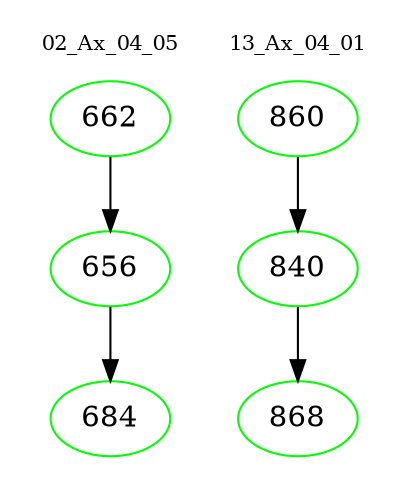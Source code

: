 digraph{
subgraph cluster_0 {
color = white
label = "02_Ax_04_05";
fontsize=10;
T0_662 [label="662", color="green"]
T0_662 -> T0_656 [color="black"]
T0_656 [label="656", color="green"]
T0_656 -> T0_684 [color="black"]
T0_684 [label="684", color="green"]
}
subgraph cluster_1 {
color = white
label = "13_Ax_04_01";
fontsize=10;
T1_860 [label="860", color="green"]
T1_860 -> T1_840 [color="black"]
T1_840 [label="840", color="green"]
T1_840 -> T1_868 [color="black"]
T1_868 [label="868", color="green"]
}
}
